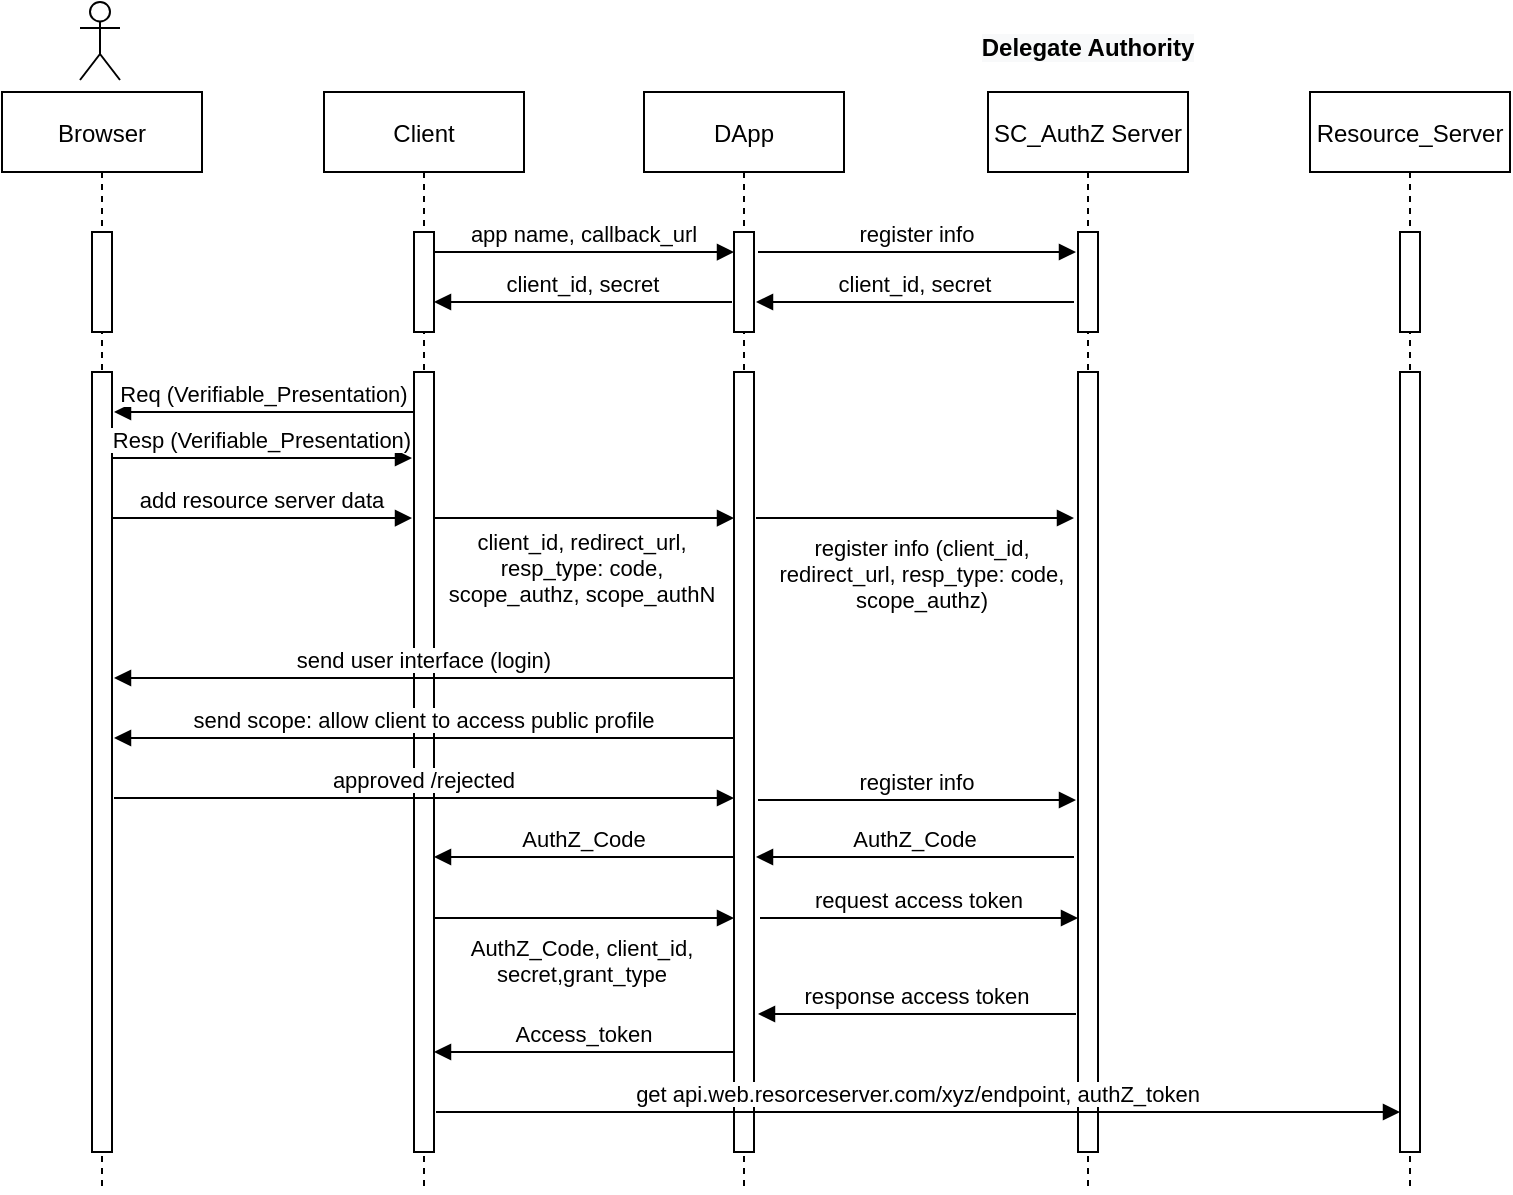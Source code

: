 <mxfile version="17.2.4" type="device"><diagram id="kgpKYQtTHZ0yAKxKKP6v" name="Page-1"><mxGraphModel dx="981" dy="515" grid="1" gridSize="10" guides="1" tooltips="1" connect="1" arrows="1" fold="1" page="1" pageScale="1" pageWidth="850" pageHeight="1100" math="0" shadow="0"><root><mxCell id="0"/><mxCell id="1" parent="0"/><mxCell id="3nuBFxr9cyL0pnOWT2aG-1" value="Browser" style="shape=umlLifeline;perimeter=lifelinePerimeter;container=1;collapsible=0;recursiveResize=0;rounded=0;shadow=0;strokeWidth=1;" parent="1" vertex="1"><mxGeometry x="40" y="80" width="100" height="550" as="geometry"/></mxCell><mxCell id="3nuBFxr9cyL0pnOWT2aG-2" value="" style="points=[];perimeter=orthogonalPerimeter;rounded=0;shadow=0;strokeWidth=1;" parent="3nuBFxr9cyL0pnOWT2aG-1" vertex="1"><mxGeometry x="45" y="70" width="10" height="50" as="geometry"/></mxCell><mxCell id="EVIAWhL29CZcDwAAc_kg-4" value="" style="points=[];perimeter=orthogonalPerimeter;rounded=0;shadow=0;strokeWidth=1;" parent="3nuBFxr9cyL0pnOWT2aG-1" vertex="1"><mxGeometry x="45" y="140" width="10" height="390" as="geometry"/></mxCell><mxCell id="EVIAWhL29CZcDwAAc_kg-15" value="add resource server data" style="verticalAlign=bottom;endArrow=block;shadow=0;strokeWidth=1;entryX=0.1;entryY=0.059;entryDx=0;entryDy=0;entryPerimeter=0;" parent="3nuBFxr9cyL0pnOWT2aG-1" edge="1"><mxGeometry relative="1" as="geometry"><mxPoint x="55.0" y="213" as="sourcePoint"/><mxPoint x="205.0" y="213.03" as="targetPoint"/></mxGeometry></mxCell><mxCell id="EVIAWhL29CZcDwAAc_kg-35" value="Req (Verifiable_Presentation)" style="verticalAlign=bottom;endArrow=none;shadow=0;strokeWidth=1;startArrow=block;startFill=1;endFill=0;" parent="3nuBFxr9cyL0pnOWT2aG-1" edge="1"><mxGeometry relative="1" as="geometry"><mxPoint x="56" y="160" as="sourcePoint"/><mxPoint x="206" y="160" as="targetPoint"/></mxGeometry></mxCell><mxCell id="EVIAWhL29CZcDwAAc_kg-36" value="Resp (Verifiable_Presentation)" style="verticalAlign=bottom;endArrow=block;shadow=0;strokeWidth=1;startArrow=none;startFill=0;endFill=1;" parent="3nuBFxr9cyL0pnOWT2aG-1" edge="1"><mxGeometry relative="1" as="geometry"><mxPoint x="55" y="183" as="sourcePoint"/><mxPoint x="205" y="183" as="targetPoint"/></mxGeometry></mxCell><mxCell id="3nuBFxr9cyL0pnOWT2aG-5" value="Client" style="shape=umlLifeline;perimeter=lifelinePerimeter;container=1;collapsible=0;recursiveResize=0;rounded=0;shadow=0;strokeWidth=1;" parent="1" vertex="1"><mxGeometry x="201" y="80" width="100" height="550" as="geometry"/></mxCell><mxCell id="3nuBFxr9cyL0pnOWT2aG-6" value="" style="points=[];perimeter=orthogonalPerimeter;rounded=0;shadow=0;strokeWidth=1;" parent="3nuBFxr9cyL0pnOWT2aG-5" vertex="1"><mxGeometry x="45" y="70" width="10" height="50" as="geometry"/></mxCell><mxCell id="EVIAWhL29CZcDwAAc_kg-2" value="app name, callback_url" style="verticalAlign=bottom;endArrow=block;shadow=0;strokeWidth=1;entryX=0.1;entryY=0.059;entryDx=0;entryDy=0;entryPerimeter=0;" parent="3nuBFxr9cyL0pnOWT2aG-5" edge="1"><mxGeometry relative="1" as="geometry"><mxPoint x="55" y="80" as="sourcePoint"/><mxPoint x="205" y="80.03" as="targetPoint"/></mxGeometry></mxCell><mxCell id="EVIAWhL29CZcDwAAc_kg-5" value="" style="points=[];perimeter=orthogonalPerimeter;rounded=0;shadow=0;strokeWidth=1;" parent="3nuBFxr9cyL0pnOWT2aG-5" vertex="1"><mxGeometry x="45" y="140" width="10" height="390" as="geometry"/></mxCell><mxCell id="EVIAWhL29CZcDwAAc_kg-19" value="send user interface (login)" style="verticalAlign=bottom;endArrow=none;shadow=0;strokeWidth=1;startArrow=block;startFill=1;endFill=0;" parent="3nuBFxr9cyL0pnOWT2aG-5" edge="1"><mxGeometry relative="1" as="geometry"><mxPoint x="-105" y="293" as="sourcePoint"/><mxPoint x="205" y="293" as="targetPoint"/></mxGeometry></mxCell><mxCell id="EVIAWhL29CZcDwAAc_kg-24" value="AuthZ_Code" style="verticalAlign=bottom;endArrow=none;shadow=0;strokeWidth=1;startArrow=block;startFill=1;endFill=0;" parent="3nuBFxr9cyL0pnOWT2aG-5" edge="1"><mxGeometry relative="1" as="geometry"><mxPoint x="55" y="382.5" as="sourcePoint"/><mxPoint x="205" y="382.5" as="targetPoint"/></mxGeometry></mxCell><mxCell id="6WxDNDlyJ2qZPqSP2t_j-11" value="SC_AuthZ Server" style="shape=umlLifeline;perimeter=lifelinePerimeter;container=1;collapsible=0;recursiveResize=0;rounded=0;shadow=0;strokeWidth=1;" parent="1" vertex="1"><mxGeometry x="533" y="80" width="100" height="550" as="geometry"/></mxCell><mxCell id="6WxDNDlyJ2qZPqSP2t_j-12" value="" style="points=[];perimeter=orthogonalPerimeter;rounded=0;shadow=0;strokeWidth=1;" parent="6WxDNDlyJ2qZPqSP2t_j-11" vertex="1"><mxGeometry x="45" y="70" width="10" height="50" as="geometry"/></mxCell><mxCell id="EVIAWhL29CZcDwAAc_kg-6" value="" style="points=[];perimeter=orthogonalPerimeter;rounded=0;shadow=0;strokeWidth=1;" parent="6WxDNDlyJ2qZPqSP2t_j-11" vertex="1"><mxGeometry x="45" y="140" width="10" height="390" as="geometry"/></mxCell><mxCell id="EVIAWhL29CZcDwAAc_kg-13" value="register info" style="verticalAlign=bottom;endArrow=block;shadow=0;strokeWidth=1;" parent="6WxDNDlyJ2qZPqSP2t_j-11" edge="1"><mxGeometry relative="1" as="geometry"><mxPoint x="-115" y="80" as="sourcePoint"/><mxPoint x="44" y="80" as="targetPoint"/></mxGeometry></mxCell><mxCell id="EVIAWhL29CZcDwAAc_kg-23" value="AuthZ_Code" style="verticalAlign=bottom;endArrow=none;shadow=0;strokeWidth=1;startArrow=block;startFill=1;endFill=0;" parent="6WxDNDlyJ2qZPqSP2t_j-11" edge="1"><mxGeometry relative="1" as="geometry"><mxPoint x="-116" y="382.5" as="sourcePoint"/><mxPoint x="43" y="382.5" as="targetPoint"/></mxGeometry></mxCell><mxCell id="EVIAWhL29CZcDwAAc_kg-26" value="request access token" style="verticalAlign=bottom;endArrow=block;shadow=0;strokeWidth=1;" parent="6WxDNDlyJ2qZPqSP2t_j-11" edge="1"><mxGeometry relative="1" as="geometry"><mxPoint x="-114" y="413" as="sourcePoint"/><mxPoint x="45" y="413" as="targetPoint"/></mxGeometry></mxCell><mxCell id="6WxDNDlyJ2qZPqSP2t_j-15" value="Resource_Server" style="shape=umlLifeline;perimeter=lifelinePerimeter;container=1;collapsible=0;recursiveResize=0;rounded=0;shadow=0;strokeWidth=1;" parent="1" vertex="1"><mxGeometry x="694" y="80" width="100" height="550" as="geometry"/></mxCell><mxCell id="6WxDNDlyJ2qZPqSP2t_j-16" value="" style="points=[];perimeter=orthogonalPerimeter;rounded=0;shadow=0;strokeWidth=1;" parent="6WxDNDlyJ2qZPqSP2t_j-15" vertex="1"><mxGeometry x="45" y="70" width="10" height="50" as="geometry"/></mxCell><mxCell id="EVIAWhL29CZcDwAAc_kg-7" value="" style="points=[];perimeter=orthogonalPerimeter;rounded=0;shadow=0;strokeWidth=1;" parent="6WxDNDlyJ2qZPqSP2t_j-15" vertex="1"><mxGeometry x="45" y="140" width="10" height="390" as="geometry"/></mxCell><mxCell id="6WxDNDlyJ2qZPqSP2t_j-22" value="&lt;span style=&quot;color: rgb(0, 0, 0); font-family: helvetica; font-size: 12px; font-style: normal; letter-spacing: normal; text-indent: 0px; text-transform: none; word-spacing: 0px; background-color: rgb(248, 249, 250); display: inline; float: none;&quot;&gt;Delegate Authority&lt;/span&gt;" style="text;whiteSpace=wrap;html=1;fontStyle=1;align=center;" parent="1" vertex="1"><mxGeometry x="523" y="44" width="120" height="30" as="geometry"/></mxCell><mxCell id="6WxDNDlyJ2qZPqSP2t_j-26" value="" style="shape=umlActor;verticalLabelPosition=bottom;verticalAlign=top;html=1;outlineConnect=0;fillColor=none;" parent="1" vertex="1"><mxGeometry x="79" y="35" width="20" height="39" as="geometry"/></mxCell><mxCell id="EVIAWhL29CZcDwAAc_kg-3" value="client_id, secret" style="verticalAlign=bottom;endArrow=none;shadow=0;strokeWidth=1;entryX=0.1;entryY=0.059;entryDx=0;entryDy=0;entryPerimeter=0;endFill=0;startArrow=block;startFill=1;" parent="1" edge="1"><mxGeometry relative="1" as="geometry"><mxPoint x="256" y="185" as="sourcePoint"/><mxPoint x="405" y="185.03" as="targetPoint"/></mxGeometry></mxCell><mxCell id="EVIAWhL29CZcDwAAc_kg-9" value="DApp" style="shape=umlLifeline;perimeter=lifelinePerimeter;container=1;collapsible=0;recursiveResize=0;rounded=0;shadow=0;strokeWidth=1;" parent="1" vertex="1"><mxGeometry x="361" y="80" width="100" height="550" as="geometry"/></mxCell><mxCell id="EVIAWhL29CZcDwAAc_kg-10" value="" style="points=[];perimeter=orthogonalPerimeter;rounded=0;shadow=0;strokeWidth=1;" parent="EVIAWhL29CZcDwAAc_kg-9" vertex="1"><mxGeometry x="45" y="70" width="10" height="50" as="geometry"/></mxCell><mxCell id="EVIAWhL29CZcDwAAc_kg-11" value="" style="points=[];perimeter=orthogonalPerimeter;rounded=0;shadow=0;strokeWidth=1;" parent="EVIAWhL29CZcDwAAc_kg-9" vertex="1"><mxGeometry x="45" y="140" width="10" height="390" as="geometry"/></mxCell><mxCell id="EVIAWhL29CZcDwAAc_kg-30" value="Access_token" style="verticalAlign=bottom;endArrow=none;shadow=0;strokeWidth=1;startArrow=block;startFill=1;endFill=0;" parent="EVIAWhL29CZcDwAAc_kg-9" edge="1"><mxGeometry relative="1" as="geometry"><mxPoint x="-105" y="480" as="sourcePoint"/><mxPoint x="45" y="480" as="targetPoint"/></mxGeometry></mxCell><mxCell id="EVIAWhL29CZcDwAAc_kg-14" value="client_id, secret" style="verticalAlign=bottom;endArrow=none;shadow=0;strokeWidth=1;startArrow=block;startFill=1;endFill=0;" parent="1" edge="1"><mxGeometry relative="1" as="geometry"><mxPoint x="417" y="185" as="sourcePoint"/><mxPoint x="576" y="185" as="targetPoint"/></mxGeometry></mxCell><mxCell id="EVIAWhL29CZcDwAAc_kg-16" value="client_id, redirect_url,&#xA;resp_type: code,&#xA;scope_authz, scope_authN&#xA;" style="verticalAlign=bottom;endArrow=block;shadow=0;strokeWidth=1;entryX=0.1;entryY=0.059;entryDx=0;entryDy=0;entryPerimeter=0;" parent="1" edge="1"><mxGeometry x="-0.013" y="-60" relative="1" as="geometry"><mxPoint x="256.0" y="293" as="sourcePoint"/><mxPoint x="406.0" y="293.03" as="targetPoint"/><mxPoint as="offset"/></mxGeometry></mxCell><mxCell id="EVIAWhL29CZcDwAAc_kg-17" value="register info (client_id,&#xA;redirect_url, resp_type: code,&#xA;scope_authz)" style="verticalAlign=bottom;endArrow=block;shadow=0;strokeWidth=1;" parent="1" edge="1"><mxGeometry x="0.044" y="-50" relative="1" as="geometry"><mxPoint x="417" y="293" as="sourcePoint"/><mxPoint x="576" y="293" as="targetPoint"/><mxPoint as="offset"/></mxGeometry></mxCell><mxCell id="EVIAWhL29CZcDwAAc_kg-20" value="send scope: allow client to access public profile" style="verticalAlign=bottom;endArrow=none;shadow=0;strokeWidth=1;startArrow=block;startFill=1;endFill=0;" parent="1" edge="1"><mxGeometry relative="1" as="geometry"><mxPoint x="96" y="403" as="sourcePoint"/><mxPoint x="406" y="403" as="targetPoint"/></mxGeometry></mxCell><mxCell id="EVIAWhL29CZcDwAAc_kg-21" value="approved /rejected" style="verticalAlign=bottom;endArrow=block;shadow=0;strokeWidth=1;startArrow=none;startFill=0;endFill=1;" parent="1" edge="1"><mxGeometry relative="1" as="geometry"><mxPoint x="96" y="433" as="sourcePoint"/><mxPoint x="406" y="433" as="targetPoint"/></mxGeometry></mxCell><mxCell id="EVIAWhL29CZcDwAAc_kg-22" value="register info" style="verticalAlign=bottom;endArrow=block;shadow=0;strokeWidth=1;" parent="1" edge="1"><mxGeometry relative="1" as="geometry"><mxPoint x="418" y="434" as="sourcePoint"/><mxPoint x="577" y="434" as="targetPoint"/></mxGeometry></mxCell><mxCell id="EVIAWhL29CZcDwAAc_kg-25" value="AuthZ_Code, client_id,&#xA;secret,grant_type&#xA;" style="verticalAlign=bottom;endArrow=block;shadow=0;strokeWidth=1;startArrow=none;startFill=0;endFill=1;" parent="1" edge="1"><mxGeometry x="-0.013" y="-50" relative="1" as="geometry"><mxPoint x="256" y="493" as="sourcePoint"/><mxPoint x="406" y="493" as="targetPoint"/><mxPoint as="offset"/></mxGeometry></mxCell><mxCell id="EVIAWhL29CZcDwAAc_kg-28" value="response access token" style="verticalAlign=bottom;endArrow=none;shadow=0;strokeWidth=1;startArrow=block;startFill=1;endFill=0;" parent="1" edge="1"><mxGeometry relative="1" as="geometry"><mxPoint x="418" y="541" as="sourcePoint"/><mxPoint x="577" y="541" as="targetPoint"/></mxGeometry></mxCell><mxCell id="EVIAWhL29CZcDwAAc_kg-33" value="get api.web.resorceserver.com/xyz/endpoint, authZ_token" style="verticalAlign=bottom;endArrow=block;shadow=0;strokeWidth=1;startArrow=none;startFill=0;endFill=1;" parent="1" edge="1"><mxGeometry relative="1" as="geometry"><mxPoint x="257.0" y="590" as="sourcePoint"/><mxPoint x="739" y="590" as="targetPoint"/></mxGeometry></mxCell></root></mxGraphModel></diagram></mxfile>